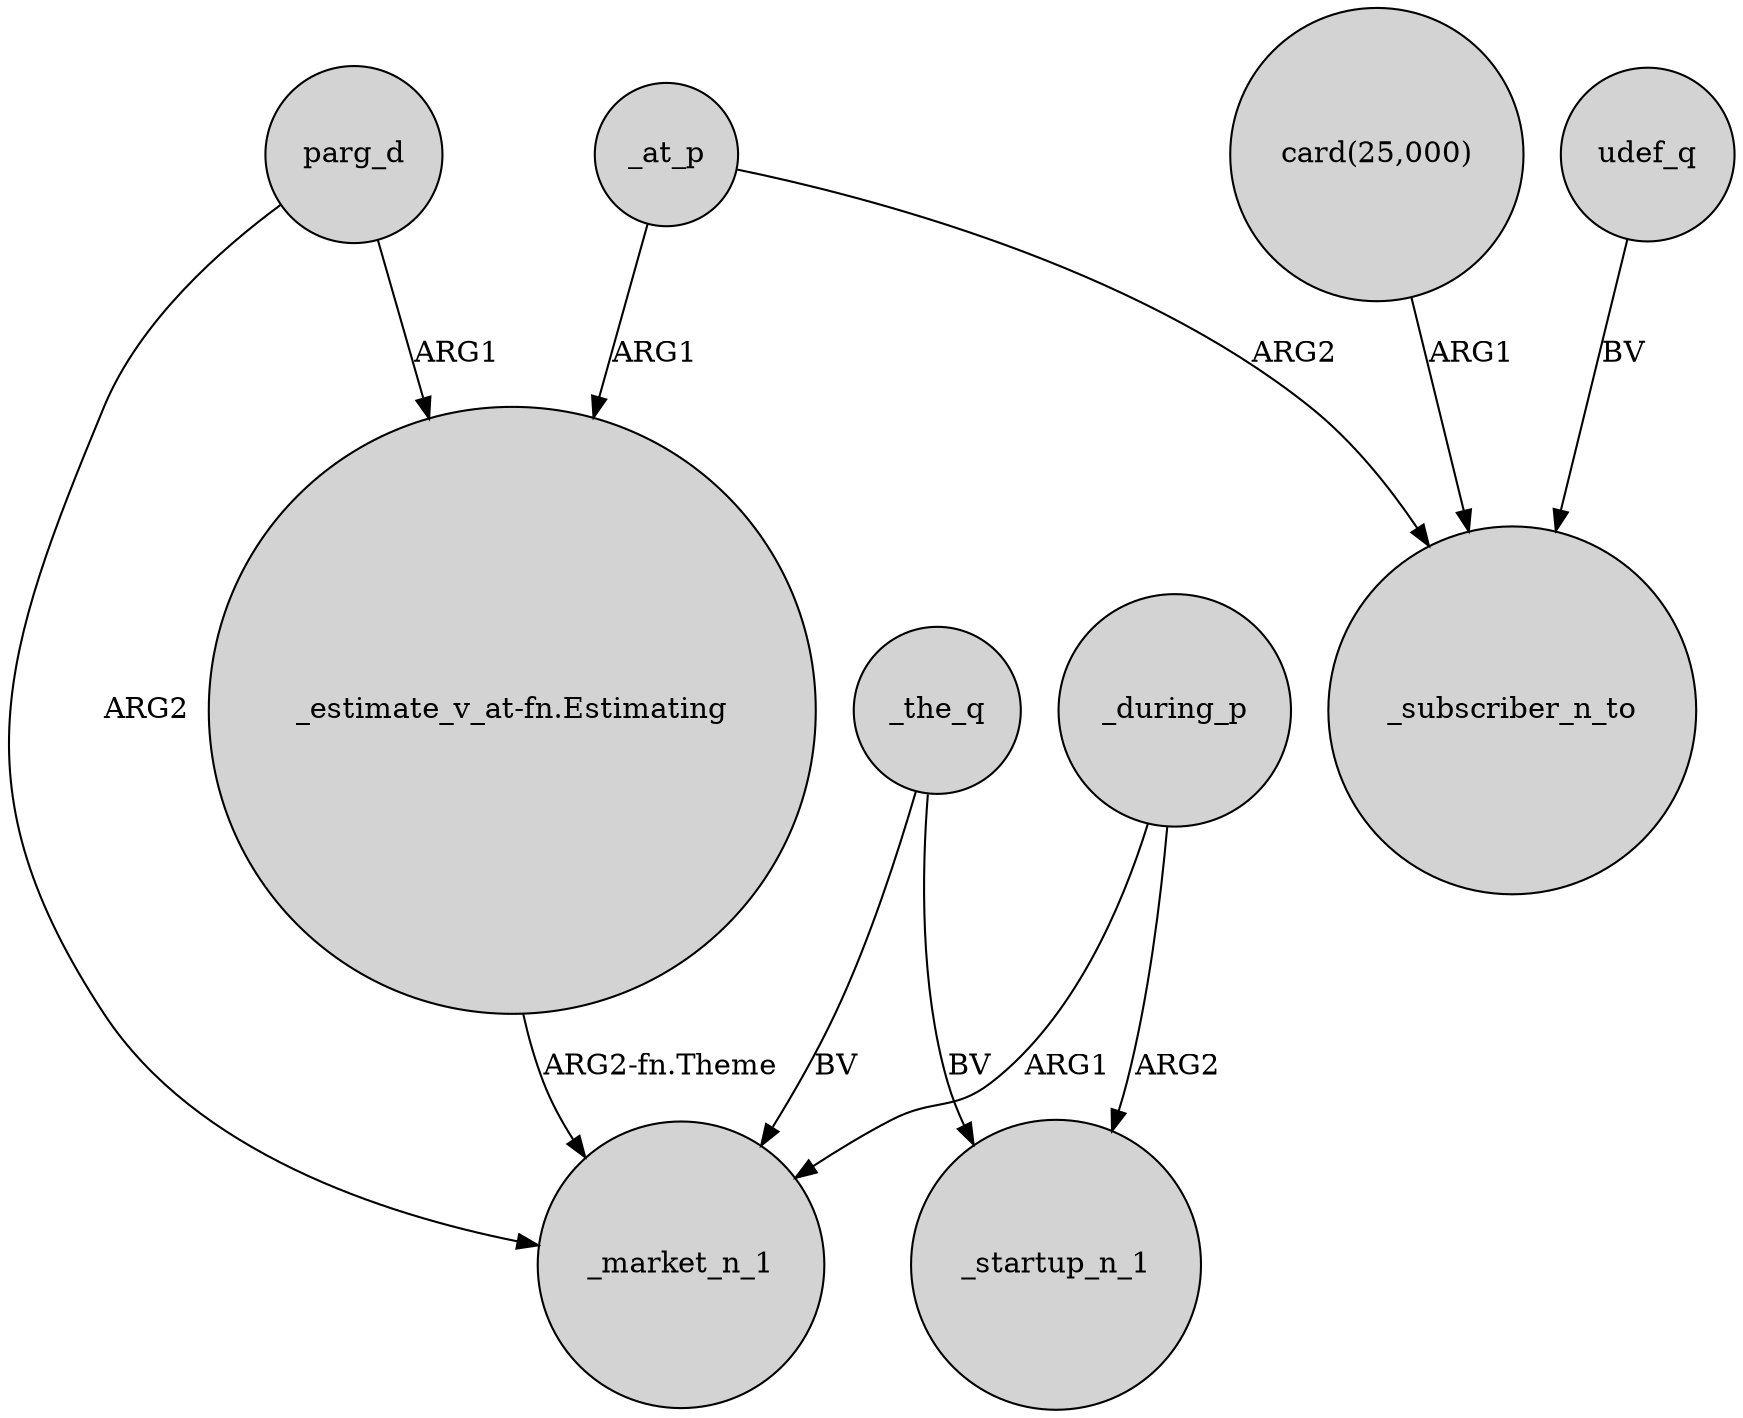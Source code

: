 digraph {
	node [shape=circle style=filled]
	_at_p -> "_estimate_v_at-fn.Estimating" [label=ARG1]
	_at_p -> _subscriber_n_to [label=ARG2]
	_during_p -> _market_n_1 [label=ARG1]
	"card(25,000)" -> _subscriber_n_to [label=ARG1]
	_the_q -> _market_n_1 [label=BV]
	"_estimate_v_at-fn.Estimating" -> _market_n_1 [label="ARG2-fn.Theme"]
	_the_q -> _startup_n_1 [label=BV]
	parg_d -> _market_n_1 [label=ARG2]
	udef_q -> _subscriber_n_to [label=BV]
	parg_d -> "_estimate_v_at-fn.Estimating" [label=ARG1]
	_during_p -> _startup_n_1 [label=ARG2]
}
